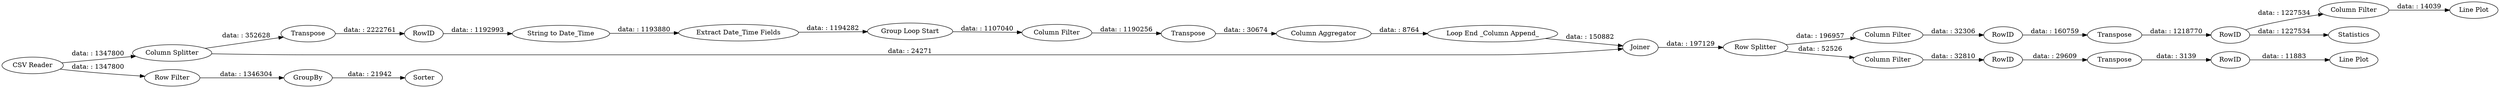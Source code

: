 digraph {
	"-5376548645210802337_29" [label="Loop End _Column Append_"]
	"-5376548645210802337_42" [label=RowID]
	"-5376548645210802337_21" [label=RowID]
	"-5376548645210802337_26" [label="Column Filter"]
	"-5376548645210802337_28" [label="Column Aggregator"]
	"-5376548645210802337_46" [label="Column Filter"]
	"-5376548645210802337_22" [label="String to Date_Time"]
	"-5376548645210802337_58" [label="Line Plot"]
	"-5376548645210802337_1" [label="CSV Reader"]
	"-5376548645210802337_17" [label=Transpose]
	"-5376548645210802337_16" [label="Column Splitter"]
	"-5376548645210802337_61" [label=Transpose]
	"-5376548645210802337_23" [label="Extract Date_Time Fields"]
	"-5376548645210802337_41" [label=RowID]
	"-5376548645210802337_43" [label=Statistics]
	"-5376548645210802337_38" [label="Column Filter"]
	"-5376548645210802337_40" [label=Transpose]
	"-5376548645210802337_30" [label=Joiner]
	"-5376548645210802337_49" [label=GroupBy]
	"-5376548645210802337_54" [label="Column Filter"]
	"-5376548645210802337_50" [label="Row Filter"]
	"-5376548645210802337_60" [label=RowID]
	"-5376548645210802337_24" [label="Group Loop Start"]
	"-5376548645210802337_25" [label=Transpose]
	"-5376548645210802337_33" [label="Line Plot"]
	"-5376548645210802337_59" [label=RowID]
	"-5376548645210802337_51" [label=Sorter]
	"-5376548645210802337_53" [label="Row Splitter"]
	"-5376548645210802337_16" -> "-5376548645210802337_17" [label="data: : 352628"]
	"-5376548645210802337_61" -> "-5376548645210802337_59" [label="data: : 3139"]
	"-5376548645210802337_41" -> "-5376548645210802337_40" [label="data: : 160759"]
	"-5376548645210802337_42" -> "-5376548645210802337_43" [label="data: : 1227534"]
	"-5376548645210802337_49" -> "-5376548645210802337_51" [label="data: : 21942"]
	"-5376548645210802337_42" -> "-5376548645210802337_46" [label="data: : 1227534"]
	"-5376548645210802337_1" -> "-5376548645210802337_16" [label="data: : 1347800"]
	"-5376548645210802337_1" -> "-5376548645210802337_50" [label="data: : 1347800"]
	"-5376548645210802337_60" -> "-5376548645210802337_61" [label="data: : 29609"]
	"-5376548645210802337_21" -> "-5376548645210802337_22" [label="data: : 1192993"]
	"-5376548645210802337_38" -> "-5376548645210802337_41" [label="data: : 32306"]
	"-5376548645210802337_53" -> "-5376548645210802337_38" [label="data: : 196957"]
	"-5376548645210802337_29" -> "-5376548645210802337_30" [label="data: : 150882"]
	"-5376548645210802337_22" -> "-5376548645210802337_23" [label="data: : 1193880"]
	"-5376548645210802337_30" -> "-5376548645210802337_53" [label="data: : 197129"]
	"-5376548645210802337_46" -> "-5376548645210802337_33" [label="data: : 14039"]
	"-5376548645210802337_50" -> "-5376548645210802337_49" [label="data: : 1346304"]
	"-5376548645210802337_24" -> "-5376548645210802337_26" [label="data: : 1107040"]
	"-5376548645210802337_59" -> "-5376548645210802337_58" [label="data: : 11883"]
	"-5376548645210802337_40" -> "-5376548645210802337_42" [label="data: : 1218770"]
	"-5376548645210802337_26" -> "-5376548645210802337_25" [label="data: : 1190256"]
	"-5376548645210802337_23" -> "-5376548645210802337_24" [label="data: : 1194282"]
	"-5376548645210802337_54" -> "-5376548645210802337_60" [label="data: : 32810"]
	"-5376548645210802337_16" -> "-5376548645210802337_30" [label="data: : 24271"]
	"-5376548645210802337_28" -> "-5376548645210802337_29" [label="data: : 8764"]
	"-5376548645210802337_17" -> "-5376548645210802337_21" [label="data: : 2222761"]
	"-5376548645210802337_25" -> "-5376548645210802337_28" [label="data: : 30674"]
	"-5376548645210802337_53" -> "-5376548645210802337_54" [label="data: : 52526"]
	rankdir=LR
}
